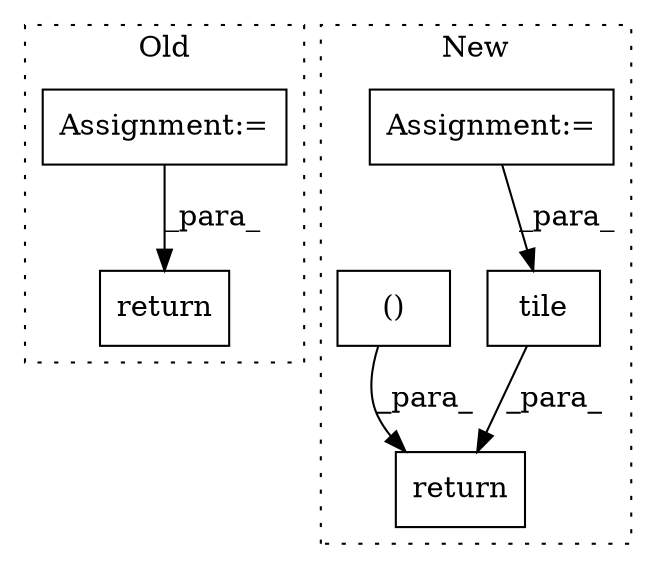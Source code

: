 digraph G {
subgraph cluster0 {
1 [label="return" a="41" s="22546" l="7" shape="box"];
3 [label="Assignment:=" a="7" s="22685" l="30" shape="box"];
label = "Old";
style="dotted";
}
subgraph cluster1 {
2 [label="tile" a="32" s="23987,24077" l="5,2" shape="box"];
4 [label="Assignment:=" a="7" s="23721" l="1" shape="box"];
5 [label="return" a="41" s="24259" l="7" shape="box"];
6 [label="()" a="106" s="24112" l="62" shape="box"];
label = "New";
style="dotted";
}
2 -> 5 [label="_para_"];
3 -> 1 [label="_para_"];
4 -> 2 [label="_para_"];
6 -> 5 [label="_para_"];
}